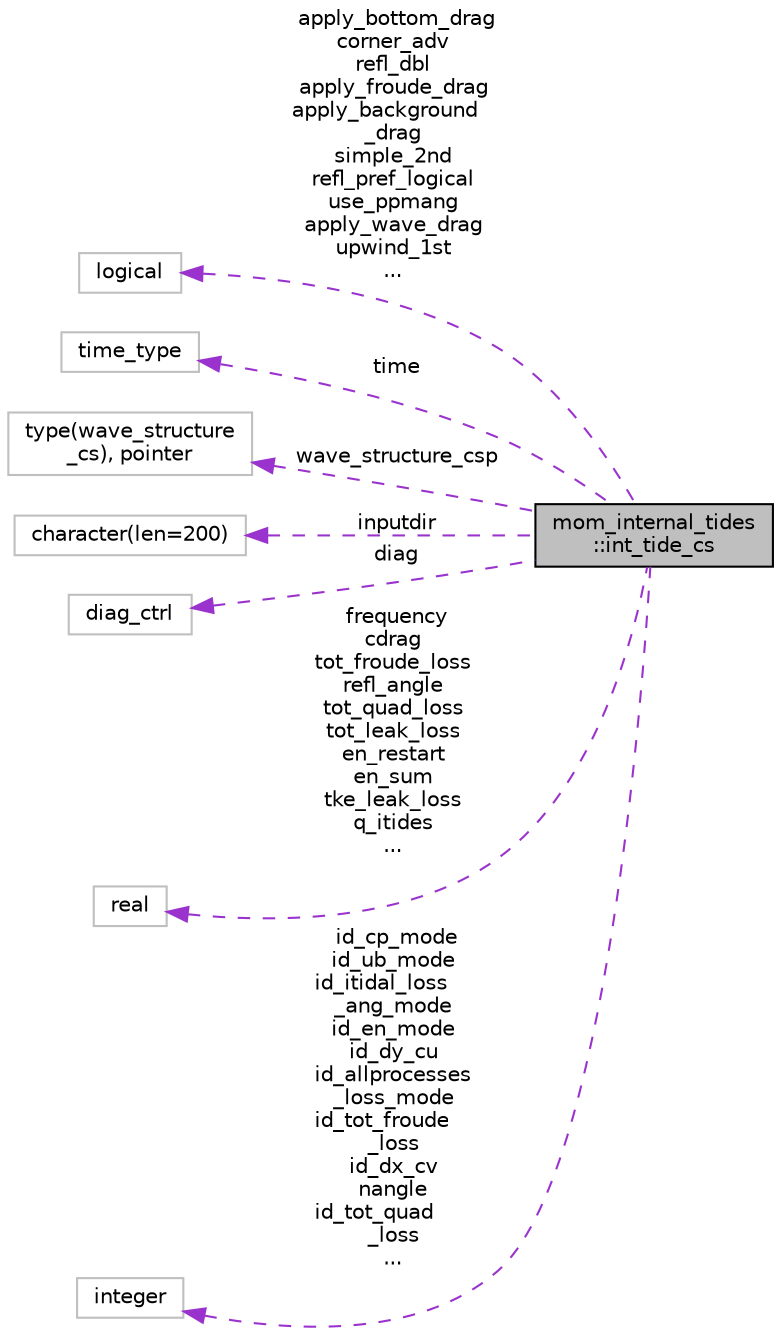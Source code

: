 digraph "mom_internal_tides::int_tide_cs"
{
 // INTERACTIVE_SVG=YES
 // LATEX_PDF_SIZE
  edge [fontname="Helvetica",fontsize="10",labelfontname="Helvetica",labelfontsize="10"];
  node [fontname="Helvetica",fontsize="10",shape=record];
  rankdir="LR";
  Node1 [label="mom_internal_tides\l::int_tide_cs",height=0.2,width=0.4,color="black", fillcolor="grey75", style="filled", fontcolor="black",tooltip="This control structure has parameters for the MOM_internal_tides module."];
  Node2 -> Node1 [dir="back",color="darkorchid3",fontsize="10",style="dashed",label=" apply_bottom_drag\ncorner_adv\nrefl_dbl\napply_froude_drag\napply_background\l_drag\nsimple_2nd\nrefl_pref_logical\nuse_ppmang\napply_wave_drag\nupwind_1st\n..." ,fontname="Helvetica"];
  Node2 [label="logical",height=0.2,width=0.4,color="grey75", fillcolor="white", style="filled",tooltip=" "];
  Node3 -> Node1 [dir="back",color="darkorchid3",fontsize="10",style="dashed",label=" time" ,fontname="Helvetica"];
  Node3 [label="time_type",height=0.2,width=0.4,color="grey75", fillcolor="white", style="filled",tooltip=" "];
  Node4 -> Node1 [dir="back",color="darkorchid3",fontsize="10",style="dashed",label=" wave_structure_csp" ,fontname="Helvetica"];
  Node4 [label="type(wave_structure\l_cs), pointer",height=0.2,width=0.4,color="grey75", fillcolor="white", style="filled",tooltip=" "];
  Node5 -> Node1 [dir="back",color="darkorchid3",fontsize="10",style="dashed",label=" inputdir" ,fontname="Helvetica"];
  Node5 [label="character(len=200)",height=0.2,width=0.4,color="grey75", fillcolor="white", style="filled",tooltip=" "];
  Node6 -> Node1 [dir="back",color="darkorchid3",fontsize="10",style="dashed",label=" diag" ,fontname="Helvetica"];
  Node6 [label="diag_ctrl",height=0.2,width=0.4,color="grey75", fillcolor="white", style="filled",tooltip=" "];
  Node7 -> Node1 [dir="back",color="darkorchid3",fontsize="10",style="dashed",label=" frequency\ncdrag\ntot_froude_loss\nrefl_angle\ntot_quad_loss\ntot_leak_loss\nen_restart\nen_sum\ntke_leak_loss\nq_itides\n..." ,fontname="Helvetica"];
  Node7 [label="real",height=0.2,width=0.4,color="grey75", fillcolor="white", style="filled",tooltip=" "];
  Node8 -> Node1 [dir="back",color="darkorchid3",fontsize="10",style="dashed",label=" id_cp_mode\nid_ub_mode\nid_itidal_loss\l_ang_mode\nid_en_mode\nid_dy_cu\nid_allprocesses\l_loss_mode\nid_tot_froude\l_loss\nid_dx_cv\nnangle\nid_tot_quad\l_loss\n..." ,fontname="Helvetica"];
  Node8 [label="integer",height=0.2,width=0.4,color="grey75", fillcolor="white", style="filled",tooltip=" "];
}
